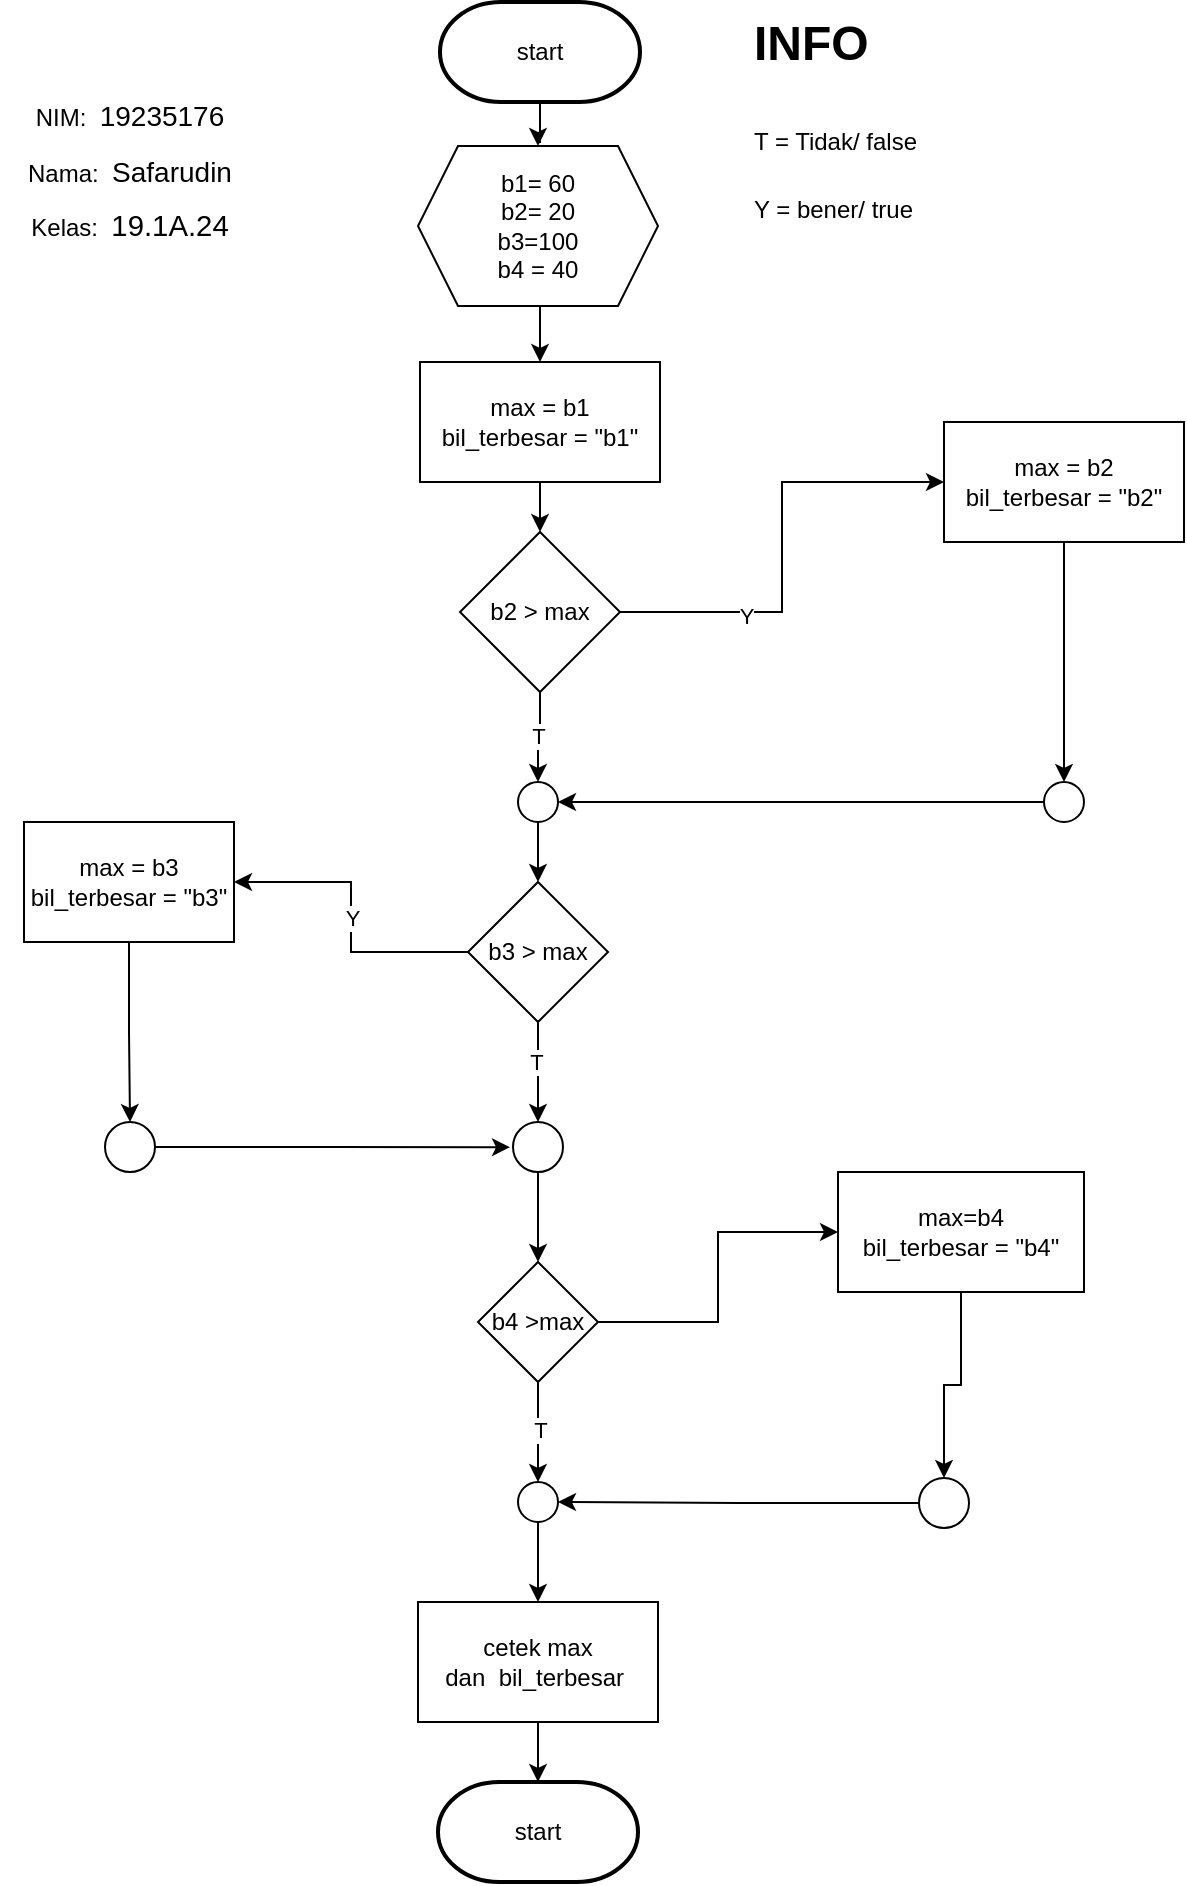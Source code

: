 <mxfile version="24.2.1" type="device">
  <diagram name="Page-1" id="mHJRCcWX7I4-G4ReKLH-">
    <mxGraphModel dx="957" dy="491" grid="1" gridSize="10" guides="1" tooltips="1" connect="1" arrows="1" fold="1" page="1" pageScale="1" pageWidth="850" pageHeight="1100" math="0" shadow="0">
      <root>
        <mxCell id="0" />
        <mxCell id="1" parent="0" />
        <mxCell id="YUKSoUSmaFR6Zqit9X4c-5" style="edgeStyle=orthogonalEdgeStyle;rounded=0;orthogonalLoop=1;jettySize=auto;html=1;entryX=0.5;entryY=0;entryDx=0;entryDy=0;" parent="1" source="YUKSoUSmaFR6Zqit9X4c-1" target="YUKSoUSmaFR6Zqit9X4c-3" edge="1">
          <mxGeometry relative="1" as="geometry" />
        </mxCell>
        <mxCell id="YUKSoUSmaFR6Zqit9X4c-1" value="start" style="strokeWidth=2;html=1;shape=mxgraph.flowchart.terminator;whiteSpace=wrap;" parent="1" vertex="1">
          <mxGeometry x="315" y="70" width="100" height="50" as="geometry" />
        </mxCell>
        <mxCell id="Z0tdo5M_hVJoJWbJYdzH-6" style="edgeStyle=orthogonalEdgeStyle;rounded=0;orthogonalLoop=1;jettySize=auto;html=1;exitX=0.5;exitY=1;exitDx=0;exitDy=0;entryX=0.5;entryY=0;entryDx=0;entryDy=0;" edge="1" parent="1" source="YUKSoUSmaFR6Zqit9X4c-3" target="Z0tdo5M_hVJoJWbJYdzH-5">
          <mxGeometry relative="1" as="geometry" />
        </mxCell>
        <mxCell id="YUKSoUSmaFR6Zqit9X4c-3" value="b1= 60&lt;div&gt;b2= 20&lt;/div&gt;&lt;div&gt;b3=100&lt;/div&gt;&lt;div&gt;b4 = 40&lt;/div&gt;" style="shape=hexagon;perimeter=hexagonPerimeter2;whiteSpace=wrap;html=1;fixedSize=1;" parent="1" vertex="1">
          <mxGeometry x="304" y="142" width="120" height="80" as="geometry" />
        </mxCell>
        <mxCell id="Z0tdo5M_hVJoJWbJYdzH-10" style="edgeStyle=orthogonalEdgeStyle;rounded=0;orthogonalLoop=1;jettySize=auto;html=1;exitX=1;exitY=0.5;exitDx=0;exitDy=0;entryX=0;entryY=0.5;entryDx=0;entryDy=0;" edge="1" parent="1" source="YUKSoUSmaFR6Zqit9X4c-39" target="Z0tdo5M_hVJoJWbJYdzH-9">
          <mxGeometry relative="1" as="geometry" />
        </mxCell>
        <mxCell id="Z0tdo5M_hVJoJWbJYdzH-11" value="Y" style="edgeLabel;html=1;align=center;verticalAlign=middle;resizable=0;points=[];" vertex="1" connectable="0" parent="Z0tdo5M_hVJoJWbJYdzH-10">
          <mxGeometry x="-0.446" y="-2" relative="1" as="geometry">
            <mxPoint as="offset" />
          </mxGeometry>
        </mxCell>
        <mxCell id="Z0tdo5M_hVJoJWbJYdzH-21" value="" style="edgeStyle=orthogonalEdgeStyle;rounded=0;orthogonalLoop=1;jettySize=auto;html=1;" edge="1" parent="1" source="YUKSoUSmaFR6Zqit9X4c-39" target="Z0tdo5M_hVJoJWbJYdzH-20">
          <mxGeometry relative="1" as="geometry" />
        </mxCell>
        <mxCell id="Z0tdo5M_hVJoJWbJYdzH-22" value="T" style="edgeLabel;html=1;align=center;verticalAlign=middle;resizable=0;points=[];" vertex="1" connectable="0" parent="Z0tdo5M_hVJoJWbJYdzH-21">
          <mxGeometry x="-0.074" y="-1" relative="1" as="geometry">
            <mxPoint as="offset" />
          </mxGeometry>
        </mxCell>
        <mxCell id="YUKSoUSmaFR6Zqit9X4c-39" value="b2 &amp;gt; max" style="rhombus;whiteSpace=wrap;html=1;" parent="1" vertex="1">
          <mxGeometry x="325" y="335" width="80" height="80" as="geometry" />
        </mxCell>
        <mxCell id="Z0tdo5M_hVJoJWbJYdzH-7" style="edgeStyle=orthogonalEdgeStyle;rounded=0;orthogonalLoop=1;jettySize=auto;html=1;exitX=0.5;exitY=1;exitDx=0;exitDy=0;entryX=0.5;entryY=0;entryDx=0;entryDy=0;" edge="1" parent="1" source="Z0tdo5M_hVJoJWbJYdzH-5" target="YUKSoUSmaFR6Zqit9X4c-39">
          <mxGeometry relative="1" as="geometry" />
        </mxCell>
        <mxCell id="Z0tdo5M_hVJoJWbJYdzH-5" value="max = b1&lt;div&gt;bil_terbesar = &quot;b1&quot;&lt;/div&gt;" style="rounded=0;whiteSpace=wrap;html=1;" vertex="1" parent="1">
          <mxGeometry x="305" y="250" width="120" height="60" as="geometry" />
        </mxCell>
        <mxCell id="Z0tdo5M_hVJoJWbJYdzH-16" value="" style="edgeStyle=orthogonalEdgeStyle;rounded=0;orthogonalLoop=1;jettySize=auto;html=1;" edge="1" parent="1" source="Z0tdo5M_hVJoJWbJYdzH-9" target="Z0tdo5M_hVJoJWbJYdzH-15">
          <mxGeometry relative="1" as="geometry" />
        </mxCell>
        <mxCell id="Z0tdo5M_hVJoJWbJYdzH-9" value="max = b2&lt;div&gt;&lt;span style=&quot;background-color: initial;&quot;&gt;bil_terbesar = &quot;b2&quot;&lt;/span&gt;&lt;br&gt;&lt;/div&gt;" style="rounded=0;whiteSpace=wrap;html=1;" vertex="1" parent="1">
          <mxGeometry x="567" y="280" width="120" height="60" as="geometry" />
        </mxCell>
        <mxCell id="Z0tdo5M_hVJoJWbJYdzH-23" style="edgeStyle=orthogonalEdgeStyle;rounded=0;orthogonalLoop=1;jettySize=auto;html=1;exitX=0;exitY=0.5;exitDx=0;exitDy=0;entryX=1;entryY=0.5;entryDx=0;entryDy=0;" edge="1" parent="1" source="Z0tdo5M_hVJoJWbJYdzH-15" target="Z0tdo5M_hVJoJWbJYdzH-20">
          <mxGeometry relative="1" as="geometry" />
        </mxCell>
        <mxCell id="Z0tdo5M_hVJoJWbJYdzH-15" value="" style="ellipse;whiteSpace=wrap;html=1;rounded=0;" vertex="1" parent="1">
          <mxGeometry x="617" y="460" width="20" height="20" as="geometry" />
        </mxCell>
        <mxCell id="Z0tdo5M_hVJoJWbJYdzH-25" value="" style="edgeStyle=orthogonalEdgeStyle;rounded=0;orthogonalLoop=1;jettySize=auto;html=1;" edge="1" parent="1" source="Z0tdo5M_hVJoJWbJYdzH-20" target="Z0tdo5M_hVJoJWbJYdzH-24">
          <mxGeometry relative="1" as="geometry" />
        </mxCell>
        <mxCell id="Z0tdo5M_hVJoJWbJYdzH-20" value="" style="ellipse;whiteSpace=wrap;html=1;" vertex="1" parent="1">
          <mxGeometry x="354" y="460" width="20" height="20" as="geometry" />
        </mxCell>
        <mxCell id="Z0tdo5M_hVJoJWbJYdzH-27" value="" style="edgeStyle=orthogonalEdgeStyle;rounded=0;orthogonalLoop=1;jettySize=auto;html=1;" edge="1" parent="1" source="Z0tdo5M_hVJoJWbJYdzH-24" target="Z0tdo5M_hVJoJWbJYdzH-26">
          <mxGeometry relative="1" as="geometry" />
        </mxCell>
        <mxCell id="Z0tdo5M_hVJoJWbJYdzH-28" value="Y" style="edgeLabel;html=1;align=center;verticalAlign=middle;resizable=0;points=[];" vertex="1" connectable="0" parent="Z0tdo5M_hVJoJWbJYdzH-27">
          <mxGeometry x="0.001" relative="1" as="geometry">
            <mxPoint as="offset" />
          </mxGeometry>
        </mxCell>
        <mxCell id="Z0tdo5M_hVJoJWbJYdzH-30" value="" style="edgeStyle=orthogonalEdgeStyle;rounded=0;orthogonalLoop=1;jettySize=auto;html=1;" edge="1" parent="1" source="Z0tdo5M_hVJoJWbJYdzH-24" target="Z0tdo5M_hVJoJWbJYdzH-29">
          <mxGeometry relative="1" as="geometry" />
        </mxCell>
        <mxCell id="Z0tdo5M_hVJoJWbJYdzH-38" value="T" style="edgeLabel;html=1;align=center;verticalAlign=middle;resizable=0;points=[];" vertex="1" connectable="0" parent="Z0tdo5M_hVJoJWbJYdzH-30">
          <mxGeometry x="-0.193" y="-1" relative="1" as="geometry">
            <mxPoint as="offset" />
          </mxGeometry>
        </mxCell>
        <mxCell id="Z0tdo5M_hVJoJWbJYdzH-24" value="b3 &amp;gt; max" style="rhombus;whiteSpace=wrap;html=1;" vertex="1" parent="1">
          <mxGeometry x="329" y="510" width="70" height="70" as="geometry" />
        </mxCell>
        <mxCell id="Z0tdo5M_hVJoJWbJYdzH-34" style="edgeStyle=orthogonalEdgeStyle;rounded=0;orthogonalLoop=1;jettySize=auto;html=1;exitX=0.5;exitY=1;exitDx=0;exitDy=0;entryX=0.5;entryY=0;entryDx=0;entryDy=0;" edge="1" parent="1" source="Z0tdo5M_hVJoJWbJYdzH-26" target="Z0tdo5M_hVJoJWbJYdzH-33">
          <mxGeometry relative="1" as="geometry" />
        </mxCell>
        <mxCell id="Z0tdo5M_hVJoJWbJYdzH-26" value="max = b3&lt;div&gt;&lt;span style=&quot;background-color: initial;&quot;&gt;bil_terbesar = &quot;b3&quot;&lt;/span&gt;&lt;br&gt;&lt;/div&gt;" style="whiteSpace=wrap;html=1;" vertex="1" parent="1">
          <mxGeometry x="107" y="480" width="105" height="60" as="geometry" />
        </mxCell>
        <mxCell id="Z0tdo5M_hVJoJWbJYdzH-40" value="" style="edgeStyle=orthogonalEdgeStyle;rounded=0;orthogonalLoop=1;jettySize=auto;html=1;" edge="1" parent="1" source="Z0tdo5M_hVJoJWbJYdzH-29" target="Z0tdo5M_hVJoJWbJYdzH-39">
          <mxGeometry relative="1" as="geometry" />
        </mxCell>
        <mxCell id="Z0tdo5M_hVJoJWbJYdzH-29" value="" style="ellipse;whiteSpace=wrap;html=1;" vertex="1" parent="1">
          <mxGeometry x="351.5" y="630" width="25" height="25" as="geometry" />
        </mxCell>
        <mxCell id="Z0tdo5M_hVJoJWbJYdzH-35" style="edgeStyle=orthogonalEdgeStyle;rounded=0;orthogonalLoop=1;jettySize=auto;html=1;exitX=1;exitY=0.5;exitDx=0;exitDy=0;" edge="1" parent="1" source="Z0tdo5M_hVJoJWbJYdzH-33">
          <mxGeometry relative="1" as="geometry">
            <mxPoint x="350" y="642.6" as="targetPoint" />
          </mxGeometry>
        </mxCell>
        <mxCell id="Z0tdo5M_hVJoJWbJYdzH-33" value="" style="ellipse;whiteSpace=wrap;html=1;" vertex="1" parent="1">
          <mxGeometry x="147.5" y="630" width="25" height="25" as="geometry" />
        </mxCell>
        <mxCell id="Z0tdo5M_hVJoJWbJYdzH-42" value="" style="edgeStyle=orthogonalEdgeStyle;rounded=0;orthogonalLoop=1;jettySize=auto;html=1;" edge="1" parent="1" source="Z0tdo5M_hVJoJWbJYdzH-39" target="Z0tdo5M_hVJoJWbJYdzH-41">
          <mxGeometry relative="1" as="geometry" />
        </mxCell>
        <mxCell id="Z0tdo5M_hVJoJWbJYdzH-45" value="" style="edgeStyle=orthogonalEdgeStyle;rounded=0;orthogonalLoop=1;jettySize=auto;html=1;" edge="1" parent="1" source="Z0tdo5M_hVJoJWbJYdzH-39" target="Z0tdo5M_hVJoJWbJYdzH-44">
          <mxGeometry relative="1" as="geometry" />
        </mxCell>
        <mxCell id="Z0tdo5M_hVJoJWbJYdzH-49" value="T" style="edgeLabel;html=1;align=center;verticalAlign=middle;resizable=0;points=[];" vertex="1" connectable="0" parent="Z0tdo5M_hVJoJWbJYdzH-45">
          <mxGeometry x="-0.04" y="1" relative="1" as="geometry">
            <mxPoint as="offset" />
          </mxGeometry>
        </mxCell>
        <mxCell id="Z0tdo5M_hVJoJWbJYdzH-39" value="b4 &amp;gt;max" style="rhombus;whiteSpace=wrap;html=1;" vertex="1" parent="1">
          <mxGeometry x="334" y="700" width="60" height="60" as="geometry" />
        </mxCell>
        <mxCell id="Z0tdo5M_hVJoJWbJYdzH-51" value="" style="edgeStyle=orthogonalEdgeStyle;rounded=0;orthogonalLoop=1;jettySize=auto;html=1;" edge="1" parent="1" source="Z0tdo5M_hVJoJWbJYdzH-41" target="Z0tdo5M_hVJoJWbJYdzH-50">
          <mxGeometry relative="1" as="geometry" />
        </mxCell>
        <mxCell id="Z0tdo5M_hVJoJWbJYdzH-41" value="max=b4&lt;div&gt;&lt;span style=&quot;background-color: initial;&quot;&gt;bil_terbesar = &quot;b4&quot;&lt;/span&gt;&lt;br&gt;&lt;/div&gt;" style="whiteSpace=wrap;html=1;" vertex="1" parent="1">
          <mxGeometry x="514" y="655" width="123" height="60" as="geometry" />
        </mxCell>
        <mxCell id="Z0tdo5M_hVJoJWbJYdzH-54" value="" style="edgeStyle=orthogonalEdgeStyle;rounded=0;orthogonalLoop=1;jettySize=auto;html=1;" edge="1" parent="1" source="Z0tdo5M_hVJoJWbJYdzH-44" target="Z0tdo5M_hVJoJWbJYdzH-53">
          <mxGeometry relative="1" as="geometry" />
        </mxCell>
        <mxCell id="Z0tdo5M_hVJoJWbJYdzH-44" value="" style="ellipse;whiteSpace=wrap;html=1;" vertex="1" parent="1">
          <mxGeometry x="354" y="810" width="20" height="20" as="geometry" />
        </mxCell>
        <mxCell id="Z0tdo5M_hVJoJWbJYdzH-52" style="edgeStyle=orthogonalEdgeStyle;rounded=0;orthogonalLoop=1;jettySize=auto;html=1;entryX=1;entryY=0.5;entryDx=0;entryDy=0;" edge="1" parent="1" source="Z0tdo5M_hVJoJWbJYdzH-50" target="Z0tdo5M_hVJoJWbJYdzH-44">
          <mxGeometry relative="1" as="geometry" />
        </mxCell>
        <mxCell id="Z0tdo5M_hVJoJWbJYdzH-50" value="" style="ellipse;whiteSpace=wrap;html=1;" vertex="1" parent="1">
          <mxGeometry x="554.5" y="808" width="25" height="25" as="geometry" />
        </mxCell>
        <mxCell id="Z0tdo5M_hVJoJWbJYdzH-53" value="cetek max&lt;div&gt;dan&amp;nbsp;&amp;nbsp;&lt;span style=&quot;background-color: initial;&quot;&gt;bil_terbesar&amp;nbsp;&lt;/span&gt;&lt;/div&gt;" style="whiteSpace=wrap;html=1;" vertex="1" parent="1">
          <mxGeometry x="304" y="870" width="120" height="60" as="geometry" />
        </mxCell>
        <mxCell id="Z0tdo5M_hVJoJWbJYdzH-55" value="start" style="strokeWidth=2;html=1;shape=mxgraph.flowchart.terminator;whiteSpace=wrap;" vertex="1" parent="1">
          <mxGeometry x="314" y="960" width="100" height="50" as="geometry" />
        </mxCell>
        <mxCell id="Z0tdo5M_hVJoJWbJYdzH-56" style="edgeStyle=orthogonalEdgeStyle;rounded=0;orthogonalLoop=1;jettySize=auto;html=1;exitX=0.5;exitY=1;exitDx=0;exitDy=0;entryX=0.5;entryY=0;entryDx=0;entryDy=0;entryPerimeter=0;" edge="1" parent="1" source="Z0tdo5M_hVJoJWbJYdzH-53" target="Z0tdo5M_hVJoJWbJYdzH-55">
          <mxGeometry relative="1" as="geometry" />
        </mxCell>
        <mxCell id="Z0tdo5M_hVJoJWbJYdzH-57" value="&lt;h1 style=&quot;margin-top: 0px;&quot;&gt;&lt;span style=&quot;background-color: initial;&quot;&gt;INFO&lt;/span&gt;&lt;/h1&gt;&lt;h1 style=&quot;margin-top: 0px;&quot;&gt;&lt;span style=&quot;font-size: 12px; font-weight: 400;&quot;&gt;T = Tidak/ false&amp;nbsp;&lt;/span&gt;&lt;/h1&gt;&lt;div&gt;&lt;span style=&quot;font-size: 12px; font-weight: 400;&quot;&gt;Y = bener/ true&lt;/span&gt;&lt;/div&gt;" style="text;html=1;whiteSpace=wrap;overflow=hidden;rounded=0;" vertex="1" parent="1">
          <mxGeometry x="470" y="70" width="180" height="120" as="geometry" />
        </mxCell>
        <mxCell id="Z0tdo5M_hVJoJWbJYdzH-59" value="NIM:&amp;nbsp;&amp;nbsp;&lt;span style=&quot;background-color: rgb(255, 255, 255); color: var(--vz-heading-color); font-family: Poppins, sans-serif; font-size: 14px; text-align: start;&quot;&gt;19235176&lt;/span&gt;" style="text;html=1;align=center;verticalAlign=middle;whiteSpace=wrap;rounded=0;" vertex="1" parent="1">
          <mxGeometry x="95" y="112" width="130" height="30" as="geometry" />
        </mxCell>
        <mxCell id="Z0tdo5M_hVJoJWbJYdzH-61" value="&lt;div style=&quot;text-align: start;&quot;&gt;&lt;span style=&quot;background-color: initial;&quot;&gt;Nama:&amp;nbsp; &lt;/span&gt;&lt;font face=&quot;Poppins, sans-serif&quot;&gt;&lt;span style=&quot;font-size: 14px; background-color: rgb(255, 255, 255);&quot;&gt;Safarudin&lt;/span&gt;&lt;/font&gt;&lt;/div&gt;" style="text;html=1;align=center;verticalAlign=middle;whiteSpace=wrap;rounded=0;" vertex="1" parent="1">
          <mxGeometry x="95" y="140" width="130" height="30" as="geometry" />
        </mxCell>
        <mxCell id="Z0tdo5M_hVJoJWbJYdzH-62" value="&lt;div style=&quot;text-align: start;&quot;&gt;&lt;span style=&quot;background-color: initial;&quot;&gt;Kelas:&amp;nbsp;&amp;nbsp;&lt;/span&gt;&lt;span style=&quot;background-color: transparent; font-family: Arial, sans-serif; font-size: 11pt; white-space-collapse: preserve; text-align: center;&quot;&gt;19.1A.24&lt;/span&gt;&lt;/div&gt;" style="text;html=1;align=center;verticalAlign=middle;whiteSpace=wrap;rounded=0;" vertex="1" parent="1">
          <mxGeometry x="95" y="167" width="130" height="30" as="geometry" />
        </mxCell>
      </root>
    </mxGraphModel>
  </diagram>
</mxfile>

